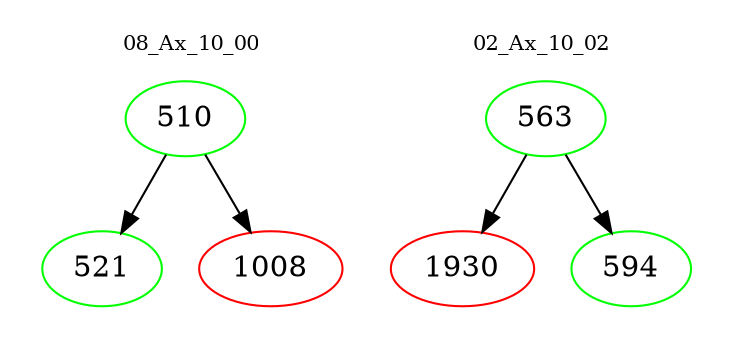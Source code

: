digraph{
subgraph cluster_0 {
color = white
label = "08_Ax_10_00";
fontsize=10;
T0_510 [label="510", color="green"]
T0_510 -> T0_521 [color="black"]
T0_521 [label="521", color="green"]
T0_510 -> T0_1008 [color="black"]
T0_1008 [label="1008", color="red"]
}
subgraph cluster_1 {
color = white
label = "02_Ax_10_02";
fontsize=10;
T1_563 [label="563", color="green"]
T1_563 -> T1_1930 [color="black"]
T1_1930 [label="1930", color="red"]
T1_563 -> T1_594 [color="black"]
T1_594 [label="594", color="green"]
}
}
